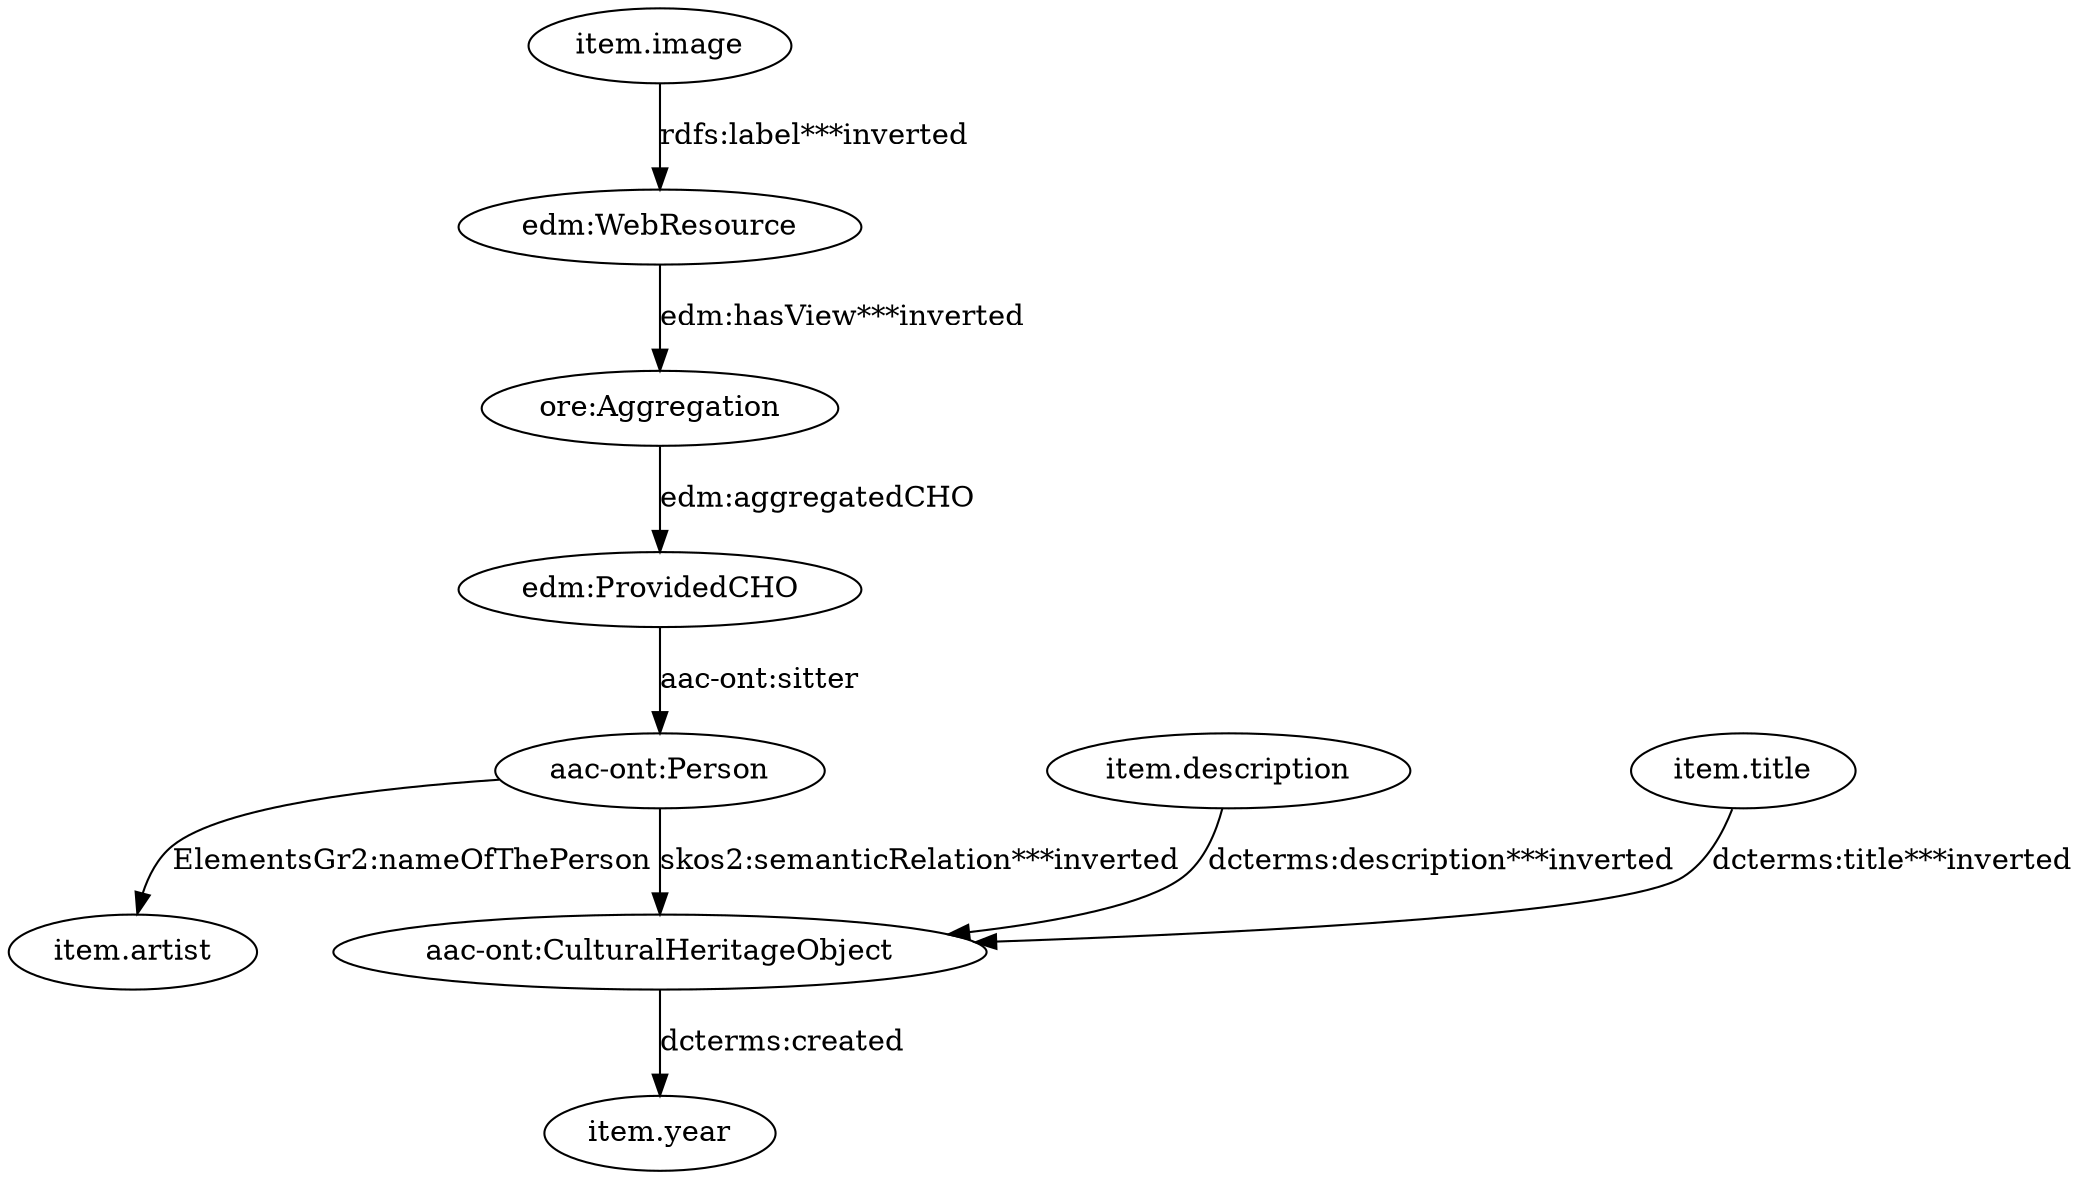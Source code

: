 digraph {
  "aac-ont:CulturalHeritageObject1" [type=class_uri,label="aac-ont:CulturalHeritageObject"]
  "item.year" [type=attribute_name,label="item.year"]
  "aac-ont:Person1" [type=class_uri,label="aac-ont:Person"]
  "item.artist" [type=attribute_name,label="item.artist"]
  "edm:ProvidedCHO" [type=class_uri,label="edm:ProvidedCHO"]
  "edm:WebResource1" [type=class_uri,label="edm:WebResource"]
  "ore:Aggregation" [type=class_uri,label="ore:Aggregation"]
  "item.description" [type=attribute_name,label="item.description"]
  "item.image" [type=attribute_name,label="item.image"]
  "item.title" [type=attribute_name,label="item.title"]
  "aac-ont:CulturalHeritageObject1" -> "item.year" [label="dcterms:created",type=st_property_uri]
  "aac-ont:Person1" -> "aac-ont:CulturalHeritageObject1" [type=inherited,label="skos2:semanticRelation***inverted",weight=4]
  "aac-ont:Person1" -> "item.artist" [label="ElementsGr2:nameOfThePerson",type=st_property_uri]
  "edm:ProvidedCHO" -> "aac-ont:Person1" [label="aac-ont:sitter",type=direct_property_uri,weight=1]
  "edm:WebResource1" -> "ore:Aggregation" [type=direct_property_uri,label="edm:hasView***inverted",weight=1]
  "item.description" -> "aac-ont:CulturalHeritageObject1" [type=st_property_uri,label="dcterms:description***inverted",weight=1]
  "item.image" -> "edm:WebResource1" [type=st_property_uri,label="rdfs:label***inverted",weight=1]
  "item.title" -> "aac-ont:CulturalHeritageObject1" [type=st_property_uri,label="dcterms:title***inverted",weight=1]
  "ore:Aggregation" -> "edm:ProvidedCHO" [label="edm:aggregatedCHO",type=direct_property_uri,weight=1]
}
